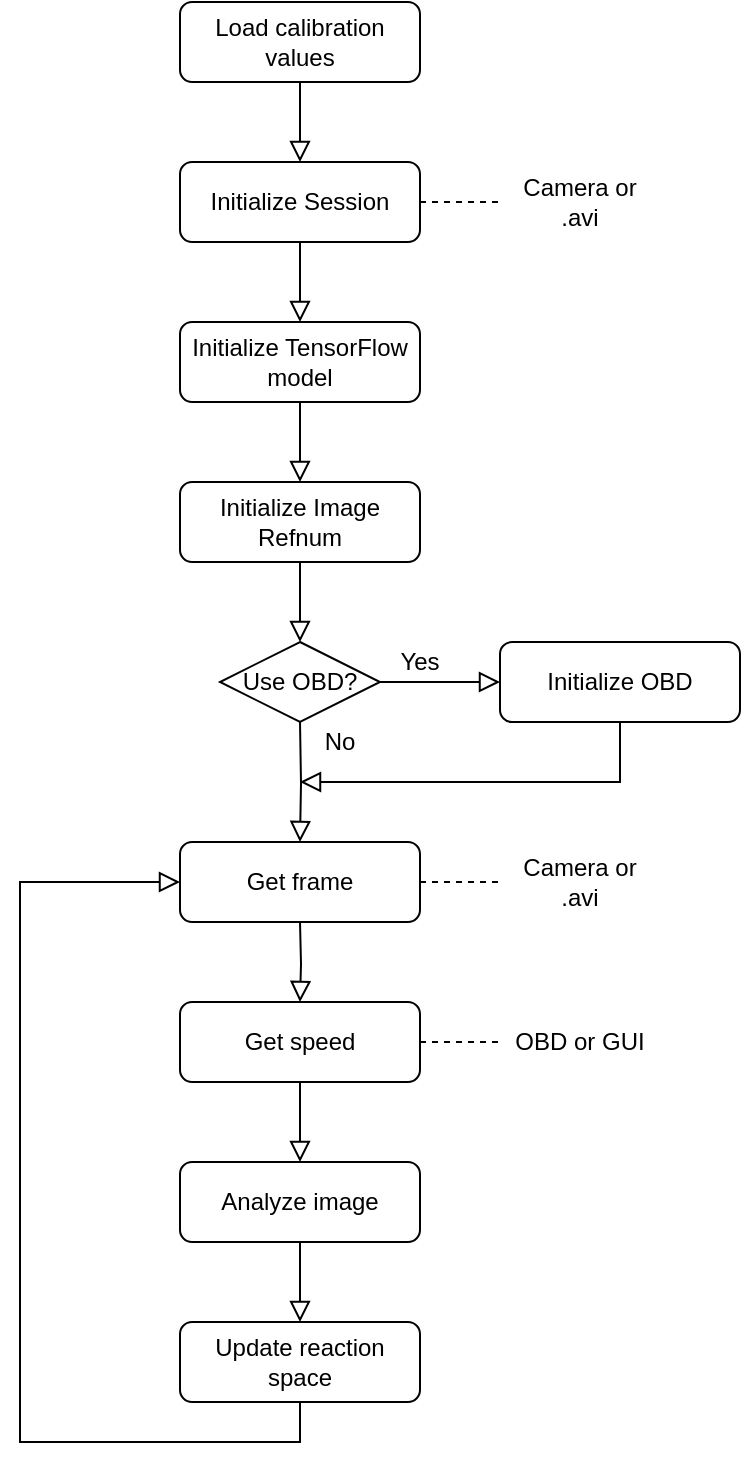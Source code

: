 <mxfile version="14.6.9" type="device"><diagram id="C5RBs43oDa-KdzZeNtuy" name="Page-1"><mxGraphModel dx="1038" dy="547" grid="1" gridSize="10" guides="1" tooltips="1" connect="1" arrows="1" fold="1" page="1" pageScale="1" pageWidth="827" pageHeight="1169" math="0" shadow="0"><root><mxCell id="WIyWlLk6GJQsqaUBKTNV-0"/><mxCell id="WIyWlLk6GJQsqaUBKTNV-1" parent="WIyWlLk6GJQsqaUBKTNV-0"/><mxCell id="WIyWlLk6GJQsqaUBKTNV-2" value="" style="rounded=0;html=1;jettySize=auto;orthogonalLoop=1;fontSize=11;endArrow=block;endFill=0;endSize=8;strokeWidth=1;shadow=0;labelBackgroundColor=none;edgeStyle=orthogonalEdgeStyle;entryX=0.5;entryY=0;entryDx=0;entryDy=0;" parent="WIyWlLk6GJQsqaUBKTNV-1" source="WIyWlLk6GJQsqaUBKTNV-3" target="WIyWlLk6GJQsqaUBKTNV-7" edge="1"><mxGeometry relative="1" as="geometry"><mxPoint x="220" y="170" as="targetPoint"/></mxGeometry></mxCell><mxCell id="WIyWlLk6GJQsqaUBKTNV-3" value="Load calibration values" style="rounded=1;whiteSpace=wrap;html=1;fontSize=12;glass=0;strokeWidth=1;shadow=0;" parent="WIyWlLk6GJQsqaUBKTNV-1" vertex="1"><mxGeometry x="160" y="80" width="120" height="40" as="geometry"/></mxCell><mxCell id="WIyWlLk6GJQsqaUBKTNV-7" value="Initialize Session" style="rounded=1;whiteSpace=wrap;html=1;fontSize=12;glass=0;strokeWidth=1;shadow=0;" parent="WIyWlLk6GJQsqaUBKTNV-1" vertex="1"><mxGeometry x="160" y="160" width="120" height="40" as="geometry"/></mxCell><mxCell id="WIyWlLk6GJQsqaUBKTNV-11" value="Initialize OBD" style="rounded=1;whiteSpace=wrap;html=1;fontSize=12;glass=0;strokeWidth=1;shadow=0;" parent="WIyWlLk6GJQsqaUBKTNV-1" vertex="1"><mxGeometry x="320" y="400" width="120" height="40" as="geometry"/></mxCell><mxCell id="WIyWlLk6GJQsqaUBKTNV-12" value="Initialize TensorFlow model" style="rounded=1;whiteSpace=wrap;html=1;fontSize=12;glass=0;strokeWidth=1;shadow=0;" parent="WIyWlLk6GJQsqaUBKTNV-1" vertex="1"><mxGeometry x="160" y="240" width="120" height="40" as="geometry"/></mxCell><mxCell id="l_c2C3_KxtDtakOe_x1u-0" value="" style="endArrow=none;dashed=1;html=1;exitX=1;exitY=0.5;exitDx=0;exitDy=0;entryX=0;entryY=0.5;entryDx=0;entryDy=0;" parent="WIyWlLk6GJQsqaUBKTNV-1" source="WIyWlLk6GJQsqaUBKTNV-7" target="l_c2C3_KxtDtakOe_x1u-15" edge="1"><mxGeometry width="50" height="50" relative="1" as="geometry"><mxPoint x="390" y="310" as="sourcePoint"/><mxPoint x="440" y="180" as="targetPoint"/></mxGeometry></mxCell><mxCell id="l_c2C3_KxtDtakOe_x1u-1" value="Initialize Image Refnum" style="rounded=1;whiteSpace=wrap;html=1;fontSize=12;glass=0;strokeWidth=1;shadow=0;" parent="WIyWlLk6GJQsqaUBKTNV-1" vertex="1"><mxGeometry x="160" y="320" width="120" height="40" as="geometry"/></mxCell><mxCell id="l_c2C3_KxtDtakOe_x1u-3" value="" style="rounded=0;html=1;jettySize=auto;orthogonalLoop=1;fontSize=11;endArrow=block;endFill=0;endSize=8;strokeWidth=1;shadow=0;labelBackgroundColor=none;edgeStyle=orthogonalEdgeStyle;entryX=0.5;entryY=0;entryDx=0;entryDy=0;exitX=0.5;exitY=1;exitDx=0;exitDy=0;" parent="WIyWlLk6GJQsqaUBKTNV-1" source="WIyWlLk6GJQsqaUBKTNV-7" target="WIyWlLk6GJQsqaUBKTNV-12" edge="1"><mxGeometry relative="1" as="geometry"><mxPoint x="220" y="120" as="sourcePoint"/><mxPoint x="220" y="160" as="targetPoint"/></mxGeometry></mxCell><mxCell id="l_c2C3_KxtDtakOe_x1u-4" value="" style="rounded=0;html=1;jettySize=auto;orthogonalLoop=1;fontSize=11;endArrow=block;endFill=0;endSize=8;strokeWidth=1;shadow=0;labelBackgroundColor=none;edgeStyle=orthogonalEdgeStyle;entryX=0;entryY=0.5;entryDx=0;entryDy=0;exitX=1;exitY=0.5;exitDx=0;exitDy=0;" parent="WIyWlLk6GJQsqaUBKTNV-1" source="l_c2C3_KxtDtakOe_x1u-16" target="WIyWlLk6GJQsqaUBKTNV-11" edge="1"><mxGeometry relative="1" as="geometry"><mxPoint x="220" y="360" as="sourcePoint"/><mxPoint x="220" y="320" as="targetPoint"/></mxGeometry></mxCell><mxCell id="l_c2C3_KxtDtakOe_x1u-5" value="" style="rounded=0;html=1;jettySize=auto;orthogonalLoop=1;fontSize=11;endArrow=block;endFill=0;endSize=8;strokeWidth=1;shadow=0;labelBackgroundColor=none;edgeStyle=orthogonalEdgeStyle;entryX=0.5;entryY=0;entryDx=0;entryDy=0;" parent="WIyWlLk6GJQsqaUBKTNV-1" target="l_c2C3_KxtDtakOe_x1u-6" edge="1"><mxGeometry relative="1" as="geometry"><mxPoint x="220" y="440" as="sourcePoint"/><mxPoint x="220" y="470" as="targetPoint"/></mxGeometry></mxCell><mxCell id="l_c2C3_KxtDtakOe_x1u-6" value="Get frame" style="rounded=1;whiteSpace=wrap;html=1;fontSize=12;glass=0;strokeWidth=1;shadow=0;" parent="WIyWlLk6GJQsqaUBKTNV-1" vertex="1"><mxGeometry x="160" y="500" width="120" height="40" as="geometry"/></mxCell><mxCell id="l_c2C3_KxtDtakOe_x1u-7" value="Get speed" style="rounded=1;whiteSpace=wrap;html=1;fontSize=12;glass=0;strokeWidth=1;shadow=0;" parent="WIyWlLk6GJQsqaUBKTNV-1" vertex="1"><mxGeometry x="160" y="580" width="120" height="40" as="geometry"/></mxCell><mxCell id="l_c2C3_KxtDtakOe_x1u-8" value="Analyze image" style="rounded=1;whiteSpace=wrap;html=1;fontSize=12;glass=0;strokeWidth=1;shadow=0;" parent="WIyWlLk6GJQsqaUBKTNV-1" vertex="1"><mxGeometry x="160" y="660" width="120" height="40" as="geometry"/></mxCell><mxCell id="l_c2C3_KxtDtakOe_x1u-9" value="Update reaction space" style="rounded=1;whiteSpace=wrap;html=1;fontSize=12;glass=0;strokeWidth=1;shadow=0;" parent="WIyWlLk6GJQsqaUBKTNV-1" vertex="1"><mxGeometry x="160" y="740" width="120" height="40" as="geometry"/></mxCell><mxCell id="l_c2C3_KxtDtakOe_x1u-10" value="" style="rounded=0;html=1;jettySize=auto;orthogonalLoop=1;fontSize=11;endArrow=block;endFill=0;endSize=8;strokeWidth=1;shadow=0;labelBackgroundColor=none;edgeStyle=orthogonalEdgeStyle;exitX=0.5;exitY=1;exitDx=0;exitDy=0;" parent="WIyWlLk6GJQsqaUBKTNV-1" source="l_c2C3_KxtDtakOe_x1u-1" edge="1"><mxGeometry relative="1" as="geometry"><mxPoint x="220" y="450" as="sourcePoint"/><mxPoint x="220" y="400" as="targetPoint"/></mxGeometry></mxCell><mxCell id="l_c2C3_KxtDtakOe_x1u-11" value="" style="rounded=0;html=1;jettySize=auto;orthogonalLoop=1;fontSize=11;endArrow=block;endFill=0;endSize=8;strokeWidth=1;shadow=0;labelBackgroundColor=none;edgeStyle=orthogonalEdgeStyle;entryX=0.5;entryY=0;entryDx=0;entryDy=0;" parent="WIyWlLk6GJQsqaUBKTNV-1" target="l_c2C3_KxtDtakOe_x1u-7" edge="1"><mxGeometry relative="1" as="geometry"><mxPoint x="220" y="540" as="sourcePoint"/><mxPoint x="220" y="500" as="targetPoint"/></mxGeometry></mxCell><mxCell id="l_c2C3_KxtDtakOe_x1u-12" value="" style="rounded=0;html=1;jettySize=auto;orthogonalLoop=1;fontSize=11;endArrow=block;endFill=0;endSize=8;strokeWidth=1;shadow=0;labelBackgroundColor=none;edgeStyle=orthogonalEdgeStyle;entryX=0.5;entryY=0;entryDx=0;entryDy=0;exitX=0.5;exitY=1;exitDx=0;exitDy=0;" parent="WIyWlLk6GJQsqaUBKTNV-1" source="l_c2C3_KxtDtakOe_x1u-7" target="l_c2C3_KxtDtakOe_x1u-8" edge="1"><mxGeometry relative="1" as="geometry"><mxPoint x="210" y="630" as="sourcePoint"/><mxPoint x="230" y="510" as="targetPoint"/></mxGeometry></mxCell><mxCell id="l_c2C3_KxtDtakOe_x1u-13" value="" style="rounded=0;html=1;jettySize=auto;orthogonalLoop=1;fontSize=11;endArrow=block;endFill=0;endSize=8;strokeWidth=1;shadow=0;labelBackgroundColor=none;edgeStyle=orthogonalEdgeStyle;entryX=0.5;entryY=0;entryDx=0;entryDy=0;exitX=0.5;exitY=1;exitDx=0;exitDy=0;" parent="WIyWlLk6GJQsqaUBKTNV-1" source="l_c2C3_KxtDtakOe_x1u-8" target="l_c2C3_KxtDtakOe_x1u-9" edge="1"><mxGeometry relative="1" as="geometry"><mxPoint x="220" y="620" as="sourcePoint"/><mxPoint x="220" y="660" as="targetPoint"/></mxGeometry></mxCell><mxCell id="l_c2C3_KxtDtakOe_x1u-14" value="" style="rounded=0;html=1;jettySize=auto;orthogonalLoop=1;fontSize=11;endArrow=block;endFill=0;endSize=8;strokeWidth=1;shadow=0;labelBackgroundColor=none;edgeStyle=orthogonalEdgeStyle;exitX=0.5;exitY=1;exitDx=0;exitDy=0;entryX=0;entryY=0.5;entryDx=0;entryDy=0;" parent="WIyWlLk6GJQsqaUBKTNV-1" source="l_c2C3_KxtDtakOe_x1u-9" target="l_c2C3_KxtDtakOe_x1u-6" edge="1"><mxGeometry relative="1" as="geometry"><mxPoint x="220" y="700" as="sourcePoint"/><mxPoint x="220" y="890" as="targetPoint"/><Array as="points"><mxPoint x="220" y="800"/><mxPoint x="80" y="800"/><mxPoint x="80" y="520"/></Array></mxGeometry></mxCell><mxCell id="l_c2C3_KxtDtakOe_x1u-15" value="Camera or .avi" style="text;html=1;strokeColor=none;fillColor=none;align=center;verticalAlign=middle;whiteSpace=wrap;rounded=0;" parent="WIyWlLk6GJQsqaUBKTNV-1" vertex="1"><mxGeometry x="320" y="170" width="80" height="20" as="geometry"/></mxCell><mxCell id="l_c2C3_KxtDtakOe_x1u-16" value="Use OBD?" style="rhombus;whiteSpace=wrap;html=1;" parent="WIyWlLk6GJQsqaUBKTNV-1" vertex="1"><mxGeometry x="180" y="400" width="80" height="40" as="geometry"/></mxCell><mxCell id="l_c2C3_KxtDtakOe_x1u-19" value="" style="rounded=0;html=1;jettySize=auto;orthogonalLoop=1;fontSize=11;endArrow=block;endFill=0;endSize=8;strokeWidth=1;shadow=0;labelBackgroundColor=none;edgeStyle=orthogonalEdgeStyle;exitX=0.5;exitY=1;exitDx=0;exitDy=0;entryX=0.5;entryY=0;entryDx=0;entryDy=0;" parent="WIyWlLk6GJQsqaUBKTNV-1" source="WIyWlLk6GJQsqaUBKTNV-12" target="l_c2C3_KxtDtakOe_x1u-1" edge="1"><mxGeometry relative="1" as="geometry"><mxPoint x="220" y="360" as="sourcePoint"/><mxPoint x="220" y="310" as="targetPoint"/></mxGeometry></mxCell><mxCell id="l_c2C3_KxtDtakOe_x1u-20" value="" style="rounded=0;html=1;jettySize=auto;orthogonalLoop=1;fontSize=11;endArrow=block;endFill=0;endSize=8;strokeWidth=1;shadow=0;labelBackgroundColor=none;edgeStyle=orthogonalEdgeStyle;exitX=0.5;exitY=1;exitDx=0;exitDy=0;" parent="WIyWlLk6GJQsqaUBKTNV-1" source="WIyWlLk6GJQsqaUBKTNV-11" edge="1"><mxGeometry relative="1" as="geometry"><mxPoint x="220" y="360" as="sourcePoint"/><mxPoint x="220" y="470" as="targetPoint"/><Array as="points"><mxPoint x="380" y="470"/></Array></mxGeometry></mxCell><mxCell id="l_c2C3_KxtDtakOe_x1u-21" value="Yes" style="text;html=1;strokeColor=none;fillColor=none;align=center;verticalAlign=middle;whiteSpace=wrap;rounded=0;" parent="WIyWlLk6GJQsqaUBKTNV-1" vertex="1"><mxGeometry x="260" y="400" width="40" height="20" as="geometry"/></mxCell><mxCell id="l_c2C3_KxtDtakOe_x1u-23" value="No" style="text;html=1;strokeColor=none;fillColor=none;align=center;verticalAlign=middle;whiteSpace=wrap;rounded=0;" parent="WIyWlLk6GJQsqaUBKTNV-1" vertex="1"><mxGeometry x="220" y="440" width="40" height="20" as="geometry"/></mxCell><mxCell id="l_c2C3_KxtDtakOe_x1u-24" value="" style="endArrow=none;dashed=1;html=1;exitX=1;exitY=0.5;exitDx=0;exitDy=0;entryX=0;entryY=0.5;entryDx=0;entryDy=0;" parent="WIyWlLk6GJQsqaUBKTNV-1" target="l_c2C3_KxtDtakOe_x1u-25" edge="1"><mxGeometry width="50" height="50" relative="1" as="geometry"><mxPoint x="280" y="520" as="sourcePoint"/><mxPoint x="440" y="520" as="targetPoint"/></mxGeometry></mxCell><mxCell id="l_c2C3_KxtDtakOe_x1u-25" value="Camera or .avi" style="text;html=1;strokeColor=none;fillColor=none;align=center;verticalAlign=middle;whiteSpace=wrap;rounded=0;" parent="WIyWlLk6GJQsqaUBKTNV-1" vertex="1"><mxGeometry x="320" y="510" width="80" height="20" as="geometry"/></mxCell><mxCell id="l_c2C3_KxtDtakOe_x1u-26" value="" style="endArrow=none;dashed=1;html=1;exitX=1;exitY=0.5;exitDx=0;exitDy=0;entryX=0;entryY=0.5;entryDx=0;entryDy=0;" parent="WIyWlLk6GJQsqaUBKTNV-1" target="l_c2C3_KxtDtakOe_x1u-27" edge="1"><mxGeometry width="50" height="50" relative="1" as="geometry"><mxPoint x="280" y="600.0" as="sourcePoint"/><mxPoint x="440" y="600" as="targetPoint"/></mxGeometry></mxCell><mxCell id="l_c2C3_KxtDtakOe_x1u-27" value="OBD or GUI" style="text;html=1;strokeColor=none;fillColor=none;align=center;verticalAlign=middle;whiteSpace=wrap;rounded=0;" parent="WIyWlLk6GJQsqaUBKTNV-1" vertex="1"><mxGeometry x="320" y="590" width="80" height="20" as="geometry"/></mxCell></root></mxGraphModel></diagram></mxfile>